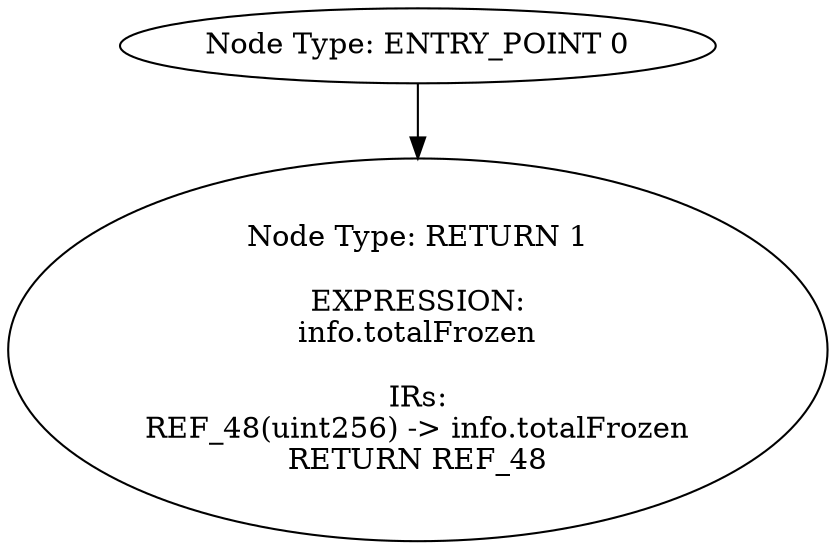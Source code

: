 digraph{
0[label="Node Type: ENTRY_POINT 0
"];
0->1;
1[label="Node Type: RETURN 1

EXPRESSION:
info.totalFrozen

IRs:
REF_48(uint256) -> info.totalFrozen
RETURN REF_48"];
}
